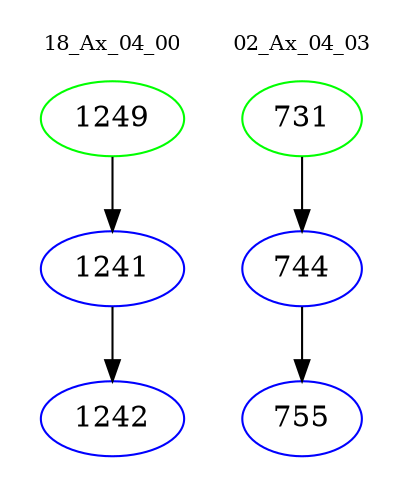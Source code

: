 digraph{
subgraph cluster_0 {
color = white
label = "18_Ax_04_00";
fontsize=10;
T0_1249 [label="1249", color="green"]
T0_1249 -> T0_1241 [color="black"]
T0_1241 [label="1241", color="blue"]
T0_1241 -> T0_1242 [color="black"]
T0_1242 [label="1242", color="blue"]
}
subgraph cluster_1 {
color = white
label = "02_Ax_04_03";
fontsize=10;
T1_731 [label="731", color="green"]
T1_731 -> T1_744 [color="black"]
T1_744 [label="744", color="blue"]
T1_744 -> T1_755 [color="black"]
T1_755 [label="755", color="blue"]
}
}
